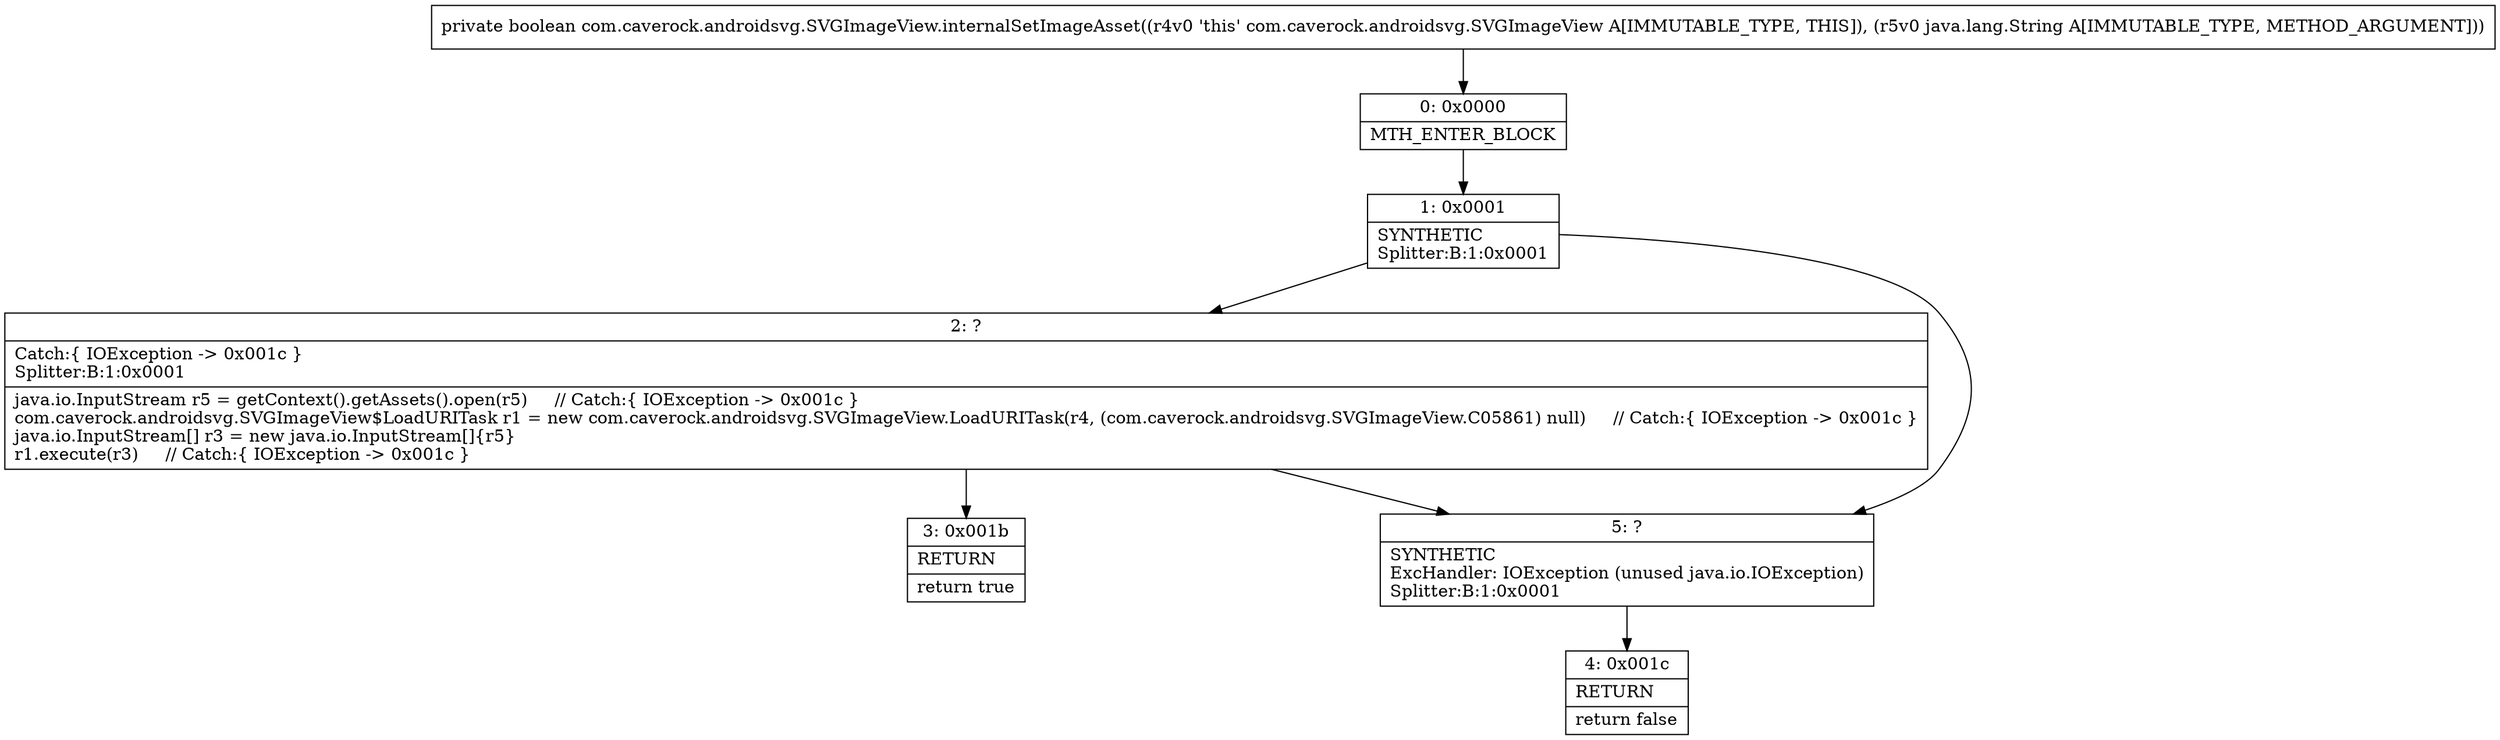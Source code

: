 digraph "CFG forcom.caverock.androidsvg.SVGImageView.internalSetImageAsset(Ljava\/lang\/String;)Z" {
Node_0 [shape=record,label="{0\:\ 0x0000|MTH_ENTER_BLOCK\l}"];
Node_1 [shape=record,label="{1\:\ 0x0001|SYNTHETIC\lSplitter:B:1:0x0001\l}"];
Node_2 [shape=record,label="{2\:\ ?|Catch:\{ IOException \-\> 0x001c \}\lSplitter:B:1:0x0001\l|java.io.InputStream r5 = getContext().getAssets().open(r5)     \/\/ Catch:\{ IOException \-\> 0x001c \}\lcom.caverock.androidsvg.SVGImageView$LoadURITask r1 = new com.caverock.androidsvg.SVGImageView.LoadURITask(r4, (com.caverock.androidsvg.SVGImageView.C05861) null)     \/\/ Catch:\{ IOException \-\> 0x001c \}\ljava.io.InputStream[] r3 = new java.io.InputStream[]\{r5\}\lr1.execute(r3)     \/\/ Catch:\{ IOException \-\> 0x001c \}\l}"];
Node_3 [shape=record,label="{3\:\ 0x001b|RETURN\l|return true\l}"];
Node_4 [shape=record,label="{4\:\ 0x001c|RETURN\l|return false\l}"];
Node_5 [shape=record,label="{5\:\ ?|SYNTHETIC\lExcHandler: IOException (unused java.io.IOException)\lSplitter:B:1:0x0001\l}"];
MethodNode[shape=record,label="{private boolean com.caverock.androidsvg.SVGImageView.internalSetImageAsset((r4v0 'this' com.caverock.androidsvg.SVGImageView A[IMMUTABLE_TYPE, THIS]), (r5v0 java.lang.String A[IMMUTABLE_TYPE, METHOD_ARGUMENT])) }"];
MethodNode -> Node_0;
Node_0 -> Node_1;
Node_1 -> Node_2;
Node_1 -> Node_5;
Node_2 -> Node_3;
Node_2 -> Node_5;
Node_5 -> Node_4;
}

